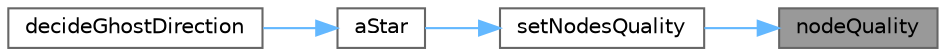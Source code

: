 digraph "nodeQuality"
{
 // LATEX_PDF_SIZE
  bgcolor="transparent";
  edge [fontname=Helvetica,fontsize=10,labelfontname=Helvetica,labelfontsize=10];
  node [fontname=Helvetica,fontsize=10,shape=box,height=0.2,width=0.4];
  rankdir="RL";
  Node1 [label="nodeQuality",height=0.2,width=0.4,color="gray40", fillcolor="grey60", style="filled", fontcolor="black",tooltip="This function calculates the node quality by using Manhattan distance between the current position an..."];
  Node1 -> Node2 [dir="back",color="steelblue1",style="solid"];
  Node2 [label="setNodesQuality",height=0.2,width=0.4,color="grey40", fillcolor="white", style="filled",URL="$ghost__intelligence_8cpp.html#abe78aa040dbd23d0dcd3a65d968647c3",tooltip=" "];
  Node2 -> Node3 [dir="back",color="steelblue1",style="solid"];
  Node3 [label="aStar",height=0.2,width=0.4,color="grey40", fillcolor="white", style="filled",URL="$ghost__intelligence_8cpp.html#a1736387c34d2767e769cf73f95eaa572",tooltip=" "];
  Node3 -> Node4 [dir="back",color="steelblue1",style="solid"];
  Node4 [label="decideGhostDirection",height=0.2,width=0.4,color="grey40", fillcolor="white", style="filled",URL="$ghost__intelligence_8cpp.html#a735ce867b25667797297aa628ba8ac5b",tooltip=" "];
}
